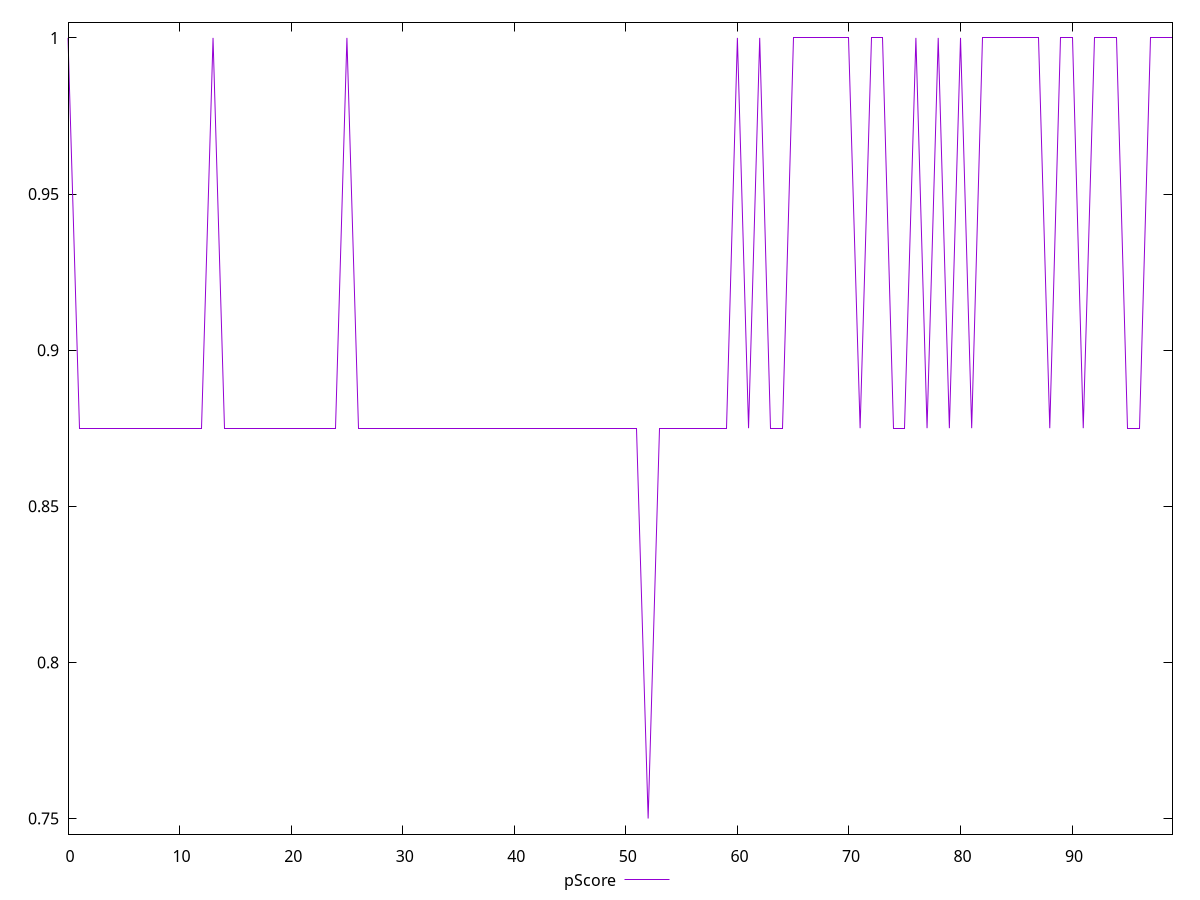 reset

$pScore <<EOF
0 1
1 0.875
2 0.875
3 0.875
4 0.875
5 0.875
6 0.875
7 0.875
8 0.875
9 0.875
10 0.875
11 0.875
12 0.875
13 1
14 0.875
15 0.875
16 0.875
17 0.875
18 0.875
19 0.875
20 0.875
21 0.875
22 0.875
23 0.875
24 0.875
25 1
26 0.875
27 0.875
28 0.875
29 0.875
30 0.875
31 0.875
32 0.875
33 0.875
34 0.875
35 0.875
36 0.875
37 0.875
38 0.875
39 0.875
40 0.875
41 0.875
42 0.875
43 0.875
44 0.875
45 0.875
46 0.875
47 0.875
48 0.875
49 0.875
50 0.875
51 0.875
52 0.75
53 0.875
54 0.875
55 0.875
56 0.875
57 0.875
58 0.875
59 0.875
60 1
61 0.875
62 1
63 0.875
64 0.875
65 1
66 1
67 1
68 1
69 1
70 1
71 0.875
72 1
73 1
74 0.875
75 0.875
76 1
77 0.875
78 1
79 0.875
80 1
81 0.875
82 1
83 1
84 1
85 1
86 1
87 1
88 0.875
89 1
90 1
91 0.875
92 1
93 1
94 1
95 0.875
96 0.875
97 1
98 1
99 1
EOF

set key outside below
set xrange [0:99]
set yrange [0.745:1.005]
set trange [0.745:1.005]
set terminal svg size 640, 500 enhanced background rgb 'white'
set output "report_00018_2021-02-10T15-25-16.877Z/unused-css-rules/samples/pages+cached+noadtech/pScore/values.svg"

plot $pScore title "pScore" with line

reset
